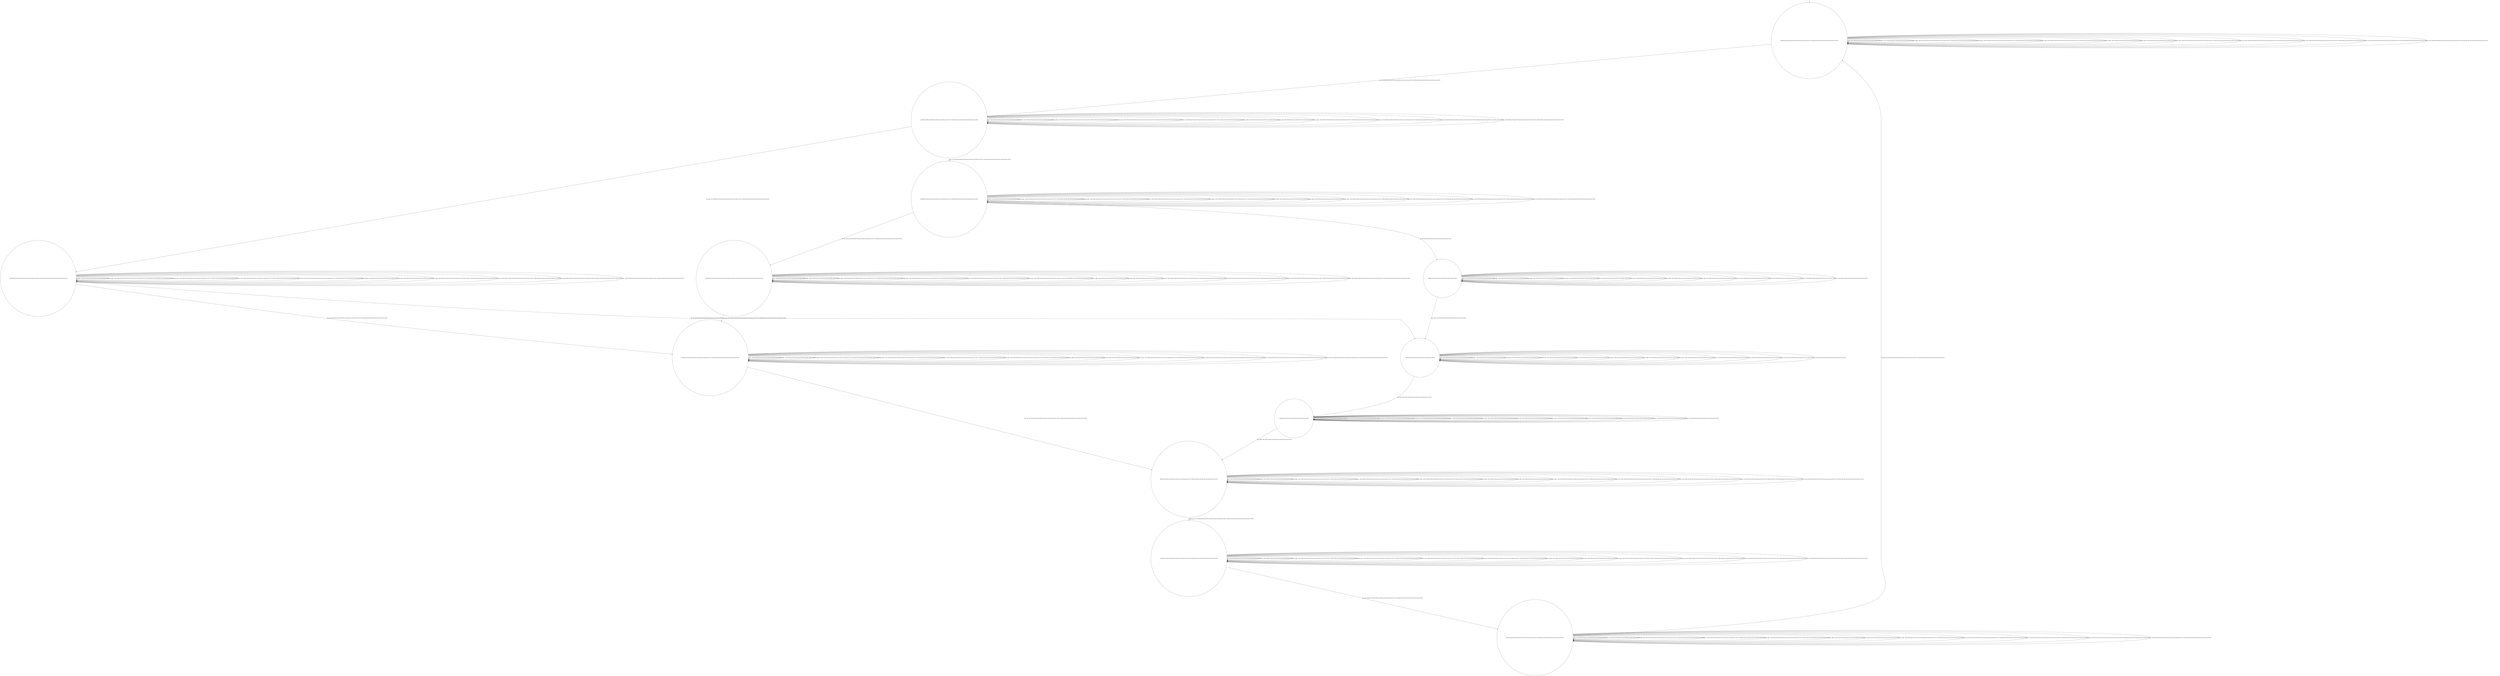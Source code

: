 digraph g {
	edge [lblstyle="above, sloped"];
	s0 [shape="circle" label="0@[((EUR and TEA and TON and not DOL and not CAP and not COF) or (EUR and TEA and CAP and TON and not DOL and not COF))]"];
	s1 [shape="circle" label="1@[((EUR and TEA and TON and not DOL and not CAP and not COF) or (EUR and TEA and CAP and TON and not DOL and not COF))]"];
	s2 [shape="circle" label="2@[((EUR and TEA and TON and not DOL and not CAP and not COF) or (EUR and TEA and CAP and TON and not DOL and not COF))]"];
	s3 [shape="circle" label="3@[((EUR and TEA and TON and not DOL and not CAP and not COF) or (EUR and TEA and CAP and TON and not DOL and not COF))]"];
	s4 [shape="circle" label="4@[((EUR and TEA and TON and not DOL and not CAP and not COF) or (EUR and TEA and CAP and TON and not DOL and not COF))]"];
	s5 [shape="circle" label="5@[((EUR and TEA and TON and not DOL and not CAP and not COF) or (EUR and TEA and CAP and TON and not DOL and not COF))]"];
	s6 [shape="circle" label="6@[((EUR and TEA and TON and not DOL and not CAP and not COF) or (EUR and TEA and CAP and TON and not DOL and not COF))]"];
	s7 [shape="circle" label="7@[((EUR and TEA and TON and not DOL and not CAP and not COF) or (EUR and TEA and CAP and TON and not DOL and not COF))]"];
	s8 [shape="circle" label="8@[((EUR and TEA and TON and not DOL and not CAP and not COF) or (EUR and TEA and CAP and TON and not DOL and not COF))]"];
	s9 [shape="circle" label="9@[((EUR and TEA and CAP and TON and not DOL and not COF))]"];
	s10 [shape="circle" label="10@[((EUR and TEA and CAP and TON and not DOL and not COF))]"];
	s11 [shape="circle" label="11@[((EUR and TEA and CAP and TON and not DOL and not COF))]"];
	s0 -> s0 [label="cap / nok() [((EUR and TEA and CAP and TON and not DOL and not COF))]"];
	s0 -> s0 [label="coffee / nok() [((EUR and TEA and CAP and TON and not DOL and not COF))]"];
	s0 -> s0 [label="cup_taken / nok() [((EUR and TEA and TON and not DOL and not CAP and not COF) or (EUR and TEA and CAP and TON and not DOL and not COF))]"];
	s0 -> s0 [label="display_done / nok() [((EUR and TEA and TON and not DOL and not CAP and not COF) or (EUR and TEA and CAP and TON and not DOL and not COF))]"];
	s0 -> s1 [label="euro / ok() [((EUR and TEA and TON and not DOL and not CAP and not COF) or (EUR and TEA and CAP and TON and not DOL and not COF))]"];
	s0 -> s0 [label="no_sugar / nok() [((EUR and TEA and TON and not DOL and not CAP and not COF) or (EUR and TEA and CAP and TON and not DOL and not COF))]"];
	s0 -> s0 [label="pour_coffee / nok() [((EUR and TEA and CAP and TON and not DOL and not COF))]"];
	s0 -> s0 [label="pour_milk / nok() [((EUR and TEA and CAP and TON and not DOL and not COF))]"];
	s0 -> s0 [label="pour_sugar / nok() [((EUR and TEA and TON and not DOL and not CAP and not COF) or (EUR and TEA and CAP and TON and not DOL and not COF))]"];
	s0 -> s0 [label="pour_tea / nok() [((EUR and TEA and TON and not DOL and not CAP and not COF) or (EUR and TEA and CAP and TON and not DOL and not COF))]"];
	s0 -> s0 [label="ring / nok() [((EUR and TEA and TON and not DOL and not CAP and not COF) or (EUR and TEA and CAP and TON and not DOL and not COF))]"];
	s0 -> s0 [label="sugar / nok() [((EUR and TEA and TON and not DOL and not CAP and not COF) or (EUR and TEA and CAP and TON and not DOL and not COF))]"];
	s0 -> s0 [label="tea / nok() [((EUR and TEA and TON and not DOL and not CAP and not COF) or (EUR and TEA and CAP and TON and not DOL and not COF))]"];
	s1 -> s1 [label="cap / nok() [((EUR and TEA and CAP and TON and not DOL and not COF))]"];
	s1 -> s1 [label="coffee / nok() [((EUR and TEA and CAP and TON and not DOL and not COF))]"];
	s1 -> s1 [label="cup_taken / nok() [((EUR and TEA and TON and not DOL and not CAP and not COF) or (EUR and TEA and CAP and TON and not DOL and not COF))]"];
	s1 -> s1 [label="display_done / nok() [((EUR and TEA and TON and not DOL and not CAP and not COF) or (EUR and TEA and CAP and TON and not DOL and not COF))]"];
	s1 -> s1 [label="euro / nok() [((EUR and TEA and TON and not DOL and not CAP and not COF) or (EUR and TEA and CAP and TON and not DOL and not COF))]"];
	s1 -> s2 [label="no_sugar / ok() [((EUR and TEA and TON and not DOL and not CAP and not COF) or (EUR and TEA and CAP and TON and not DOL and not COF))]"];
	s1 -> s1 [label="pour_coffee / nok() [((EUR and TEA and CAP and TON and not DOL and not COF))]"];
	s1 -> s1 [label="pour_milk / nok() [((EUR and TEA and CAP and TON and not DOL and not COF))]"];
	s1 -> s1 [label="pour_sugar / nok() [((EUR and TEA and TON and not DOL and not CAP and not COF) or (EUR and TEA and CAP and TON and not DOL and not COF))]"];
	s1 -> s1 [label="pour_tea / nok() [((EUR and TEA and TON and not DOL and not CAP and not COF) or (EUR and TEA and CAP and TON and not DOL and not COF))]"];
	s1 -> s1 [label="ring / nok() [((EUR and TEA and TON and not DOL and not CAP and not COF) or (EUR and TEA and CAP and TON and not DOL and not COF))]"];
	s1 -> s3 [label="sugar / ok() [((EUR and TEA and TON and not DOL and not CAP and not COF) or (EUR and TEA and CAP and TON and not DOL and not COF))]"];
	s1 -> s1 [label="tea / nok() [((EUR and TEA and TON and not DOL and not CAP and not COF) or (EUR and TEA and CAP and TON and not DOL and not COF))]"];
	s2 -> s10 [label="cap / ok() [((EUR and TEA and CAP and TON and not DOL and not COF))]"];
	s2 -> s2 [label="coffee / Ω [((EUR and TEA and CAP and TON and not DOL and not COF))]"];
	s2 -> s2 [label="cup_taken / nok() [((EUR and TEA and TON and not DOL and not CAP and not COF) or (EUR and TEA and CAP and TON and not DOL and not COF))]"];
	s2 -> s2 [label="display_done / nok() [((EUR and TEA and TON and not DOL and not CAP and not COF) or (EUR and TEA and CAP and TON and not DOL and not COF))]"];
	s2 -> s2 [label="euro / nok() [((EUR and TEA and TON and not DOL and not CAP and not COF) or (EUR and TEA and CAP and TON and not DOL and not COF))]"];
	s2 -> s2 [label="no_sugar / nok() [((EUR and TEA and TON and not DOL and not CAP and not COF) or (EUR and TEA and CAP and TON and not DOL and not COF))]"];
	s2 -> s2 [label="pour_coffee / nok() [((EUR and TEA and CAP and TON and not DOL and not COF))]"];
	s2 -> s2 [label="pour_milk / nok() [((EUR and TEA and CAP and TON and not DOL and not COF))]"];
	s2 -> s2 [label="pour_sugar / nok() [((EUR and TEA and TON and not DOL and not CAP and not COF) or (EUR and TEA and CAP and TON and not DOL and not COF))]"];
	s2 -> s2 [label="pour_tea / nok() [((EUR and TEA and TON and not DOL and not CAP and not COF) or (EUR and TEA and CAP and TON and not DOL and not COF))]"];
	s2 -> s2 [label="ring / nok() [((EUR and TEA and TON and not DOL and not CAP and not COF) or (EUR and TEA and CAP and TON and not DOL and not COF))]"];
	s2 -> s2 [label="sugar / void() [((EUR and TEA and TON and not DOL and not CAP and not COF) or (EUR and TEA and CAP and TON and not DOL and not COF))]"];
	s2 -> s5 [label="tea / ok() [((EUR and TEA and TON and not DOL and not CAP and not COF) or (EUR and TEA and CAP and TON and not DOL and not COF))]"];
	s3 -> s9 [label="cap / ok() [((EUR and TEA and CAP and TON and not DOL and not COF))]"];
	s3 -> s3 [label="coffee / Ω [((EUR and TEA and CAP and TON and not DOL and not COF))]"];
	s3 -> s3 [label="cup_taken / nok() [((EUR and TEA and TON and not DOL and not CAP and not COF) or (EUR and TEA and CAP and TON and not DOL and not COF))]"];
	s3 -> s3 [label="display_done / nok() [((EUR and TEA and TON and not DOL and not CAP and not COF) or (EUR and TEA and CAP and TON and not DOL and not COF))]"];
	s3 -> s3 [label="euro / nok() [((EUR and TEA and TON and not DOL and not CAP and not COF) or (EUR and TEA and CAP and TON and not DOL and not COF))]"];
	s3 -> s3 [label="no_sugar / void() [((EUR and TEA and TON and not DOL and not CAP and not COF) or (EUR and TEA and CAP and TON and not DOL and not COF))]"];
	s3 -> s3 [label="pour_coffee / nok() [((EUR and TEA and CAP and TON and not DOL and not COF))]"];
	s3 -> s3 [label="pour_milk / nok() [((EUR and TEA and CAP and TON and not DOL and not COF))]"];
	s3 -> s3 [label="pour_sugar / nok() [((EUR and TEA and TON and not DOL and not CAP and not COF) or (EUR and TEA and CAP and TON and not DOL and not COF))]"];
	s3 -> s3 [label="pour_tea / nok() [((EUR and TEA and TON and not DOL and not CAP and not COF) or (EUR and TEA and CAP and TON and not DOL and not COF))]"];
	s3 -> s3 [label="ring / nok() [((EUR and TEA and TON and not DOL and not CAP and not COF) or (EUR and TEA and CAP and TON and not DOL and not COF))]"];
	s3 -> s3 [label="sugar / nok() [((EUR and TEA and TON and not DOL and not CAP and not COF) or (EUR and TEA and CAP and TON and not DOL and not COF))]"];
	s3 -> s4 [label="tea / ok() [((EUR and TEA and TON and not DOL and not CAP and not COF) or (EUR and TEA and CAP and TON and not DOL and not COF))]"];
	s4 -> s4 [label="cap / void() [((EUR and TEA and CAP and TON and not DOL and not COF))]"];
	s4 -> s4 [label="coffee / void() [((EUR and TEA and CAP and TON and not DOL and not COF))]"];
	s4 -> s4 [label="cup_taken / nok() [((EUR and TEA and TON and not DOL and not CAP and not COF) or (EUR and TEA and CAP and TON and not DOL and not COF))]"];
	s4 -> s4 [label="display_done / nok() [((EUR and TEA and TON and not DOL and not CAP and not COF) or (EUR and TEA and CAP and TON and not DOL and not COF))]"];
	s4 -> s4 [label="euro / nok() [((EUR and TEA and TON and not DOL and not CAP and not COF) or (EUR and TEA and CAP and TON and not DOL and not COF))]"];
	s4 -> s4 [label="no_sugar / nok() [((EUR and TEA and TON and not DOL and not CAP and not COF) or (EUR and TEA and CAP and TON and not DOL and not COF))]"];
	s4 -> s4 [label="pour_coffee / nok() [((EUR and TEA and CAP and TON and not DOL and not COF))]"];
	s4 -> s4 [label="pour_milk / nok() [((EUR and TEA and CAP and TON and not DOL and not COF))]"];
	s4 -> s5 [label="pour_sugar / ok() [((EUR and TEA and TON and not DOL and not CAP and not COF) or (EUR and TEA and CAP and TON and not DOL and not COF))]"];
	s4 -> s4 [label="pour_tea / nok() [((EUR and TEA and TON and not DOL and not CAP and not COF) or (EUR and TEA and CAP and TON and not DOL and not COF))]"];
	s4 -> s4 [label="ring / nok() [((EUR and TEA and TON and not DOL and not CAP and not COF) or (EUR and TEA and CAP and TON and not DOL and not COF))]"];
	s4 -> s4 [label="sugar / nok() [((EUR and TEA and TON and not DOL and not CAP and not COF) or (EUR and TEA and CAP and TON and not DOL and not COF))]"];
	s4 -> s4 [label="tea / nok() [((EUR and TEA and TON and not DOL and not CAP and not COF) or (EUR and TEA and CAP and TON and not DOL and not COF))]"];
	s5 -> s5 [label="cap / void() [((EUR and TEA and CAP and TON and not DOL and not COF))]"];
	s5 -> s5 [label="coffee / void() [((EUR and TEA and CAP and TON and not DOL and not COF))]"];
	s5 -> s5 [label="cup_taken / nok() [((EUR and TEA and TON and not DOL and not CAP and not COF) or (EUR and TEA and CAP and TON and not DOL and not COF))]"];
	s5 -> s5 [label="display_done / nok() [((EUR and TEA and TON and not DOL and not CAP and not COF) or (EUR and TEA and CAP and TON and not DOL and not COF))]"];
	s5 -> s5 [label="euro / nok() [((EUR and TEA and TON and not DOL and not CAP and not COF) or (EUR and TEA and CAP and TON and not DOL and not COF))]"];
	s5 -> s5 [label="no_sugar / nok() [((EUR and TEA and TON and not DOL and not CAP and not COF) or (EUR and TEA and CAP and TON and not DOL and not COF))]"];
	s5 -> s5 [label="pour_coffee / nok() [((EUR and TEA and CAP and TON and not DOL and not COF))]"];
	s5 -> s5 [label="pour_milk / nok() [((EUR and TEA and CAP and TON and not DOL and not COF))]"];
	s5 -> s5 [label="pour_sugar / nok() [((EUR and TEA and TON and not DOL and not CAP and not COF) or (EUR and TEA and CAP and TON and not DOL and not COF))]"];
	s5 -> s6 [label="pour_tea / ok() [((EUR and TEA and TON and not DOL and not CAP and not COF) or (EUR and TEA and CAP and TON and not DOL and not COF))]"];
	s5 -> s5 [label="ring / nok() [((EUR and TEA and TON and not DOL and not CAP and not COF) or (EUR and TEA and CAP and TON and not DOL and not COF))]"];
	s5 -> s5 [label="sugar / nok() [((EUR and TEA and TON and not DOL and not CAP and not COF) or (EUR and TEA and CAP and TON and not DOL and not COF))]"];
	s5 -> s5 [label="tea / nok() [((EUR and TEA and TON and not DOL and not CAP and not COF) or (EUR and TEA and CAP and TON and not DOL and not COF))]"];
	s6 -> s6 [label="cap / nok() [((EUR and TEA and CAP and TON and not DOL and not COF))]"];
	s6 -> s6 [label="coffee / nok() [((EUR and TEA and CAP and TON and not DOL and not COF))]"];
	s6 -> s6 [label="cup_taken / nok() [((EUR and TEA and TON and not DOL and not CAP and not COF) or (EUR and TEA and CAP and TON and not DOL and not COF))]"];
	s6 -> s7 [label="display_done / ok() [((EUR and TEA and TON and not DOL and not CAP and not COF) or (EUR and TEA and CAP and TON and not DOL and not COF))]"];
	s6 -> s6 [label="euro / nok() [((EUR and TEA and TON and not DOL and not CAP and not COF) or (EUR and TEA and CAP and TON and not DOL and not COF))]"];
	s6 -> s6 [label="no_sugar / nok() [((EUR and TEA and TON and not DOL and not CAP and not COF) or (EUR and TEA and CAP and TON and not DOL and not COF))]"];
	s6 -> s6 [label="pour_coffee / nok() [((EUR and TEA and CAP and TON and not DOL and not COF))]"];
	s6 -> s6 [label="pour_milk / nok() [((EUR and TEA and CAP and TON and not DOL and not COF))]"];
	s6 -> s6 [label="pour_sugar / nok() [((EUR and TEA and TON and not DOL and not CAP and not COF) or (EUR and TEA and CAP and TON and not DOL and not COF))]"];
	s6 -> s6 [label="pour_tea / nok() [((EUR and TEA and TON and not DOL and not CAP and not COF) or (EUR and TEA and CAP and TON and not DOL and not COF))]"];
	s6 -> s6 [label="ring / nok() [((EUR and TEA and TON and not DOL and not CAP and not COF) or (EUR and TEA and CAP and TON and not DOL and not COF))]"];
	s6 -> s6 [label="sugar / nok() [((EUR and TEA and TON and not DOL and not CAP and not COF) or (EUR and TEA and CAP and TON and not DOL and not COF))]"];
	s6 -> s6 [label="tea / nok() [((EUR and TEA and TON and not DOL and not CAP and not COF) or (EUR and TEA and CAP and TON and not DOL and not COF))]"];
	s7 -> s7 [label="cap / nok() [((EUR and TEA and CAP and TON and not DOL and not COF))]"];
	s7 -> s7 [label="coffee / nok() [((EUR and TEA and CAP and TON and not DOL and not COF))]"];
	s7 -> s7 [label="cup_taken / nok() [((EUR and TEA and TON and not DOL and not CAP and not COF) or (EUR and TEA and CAP and TON and not DOL and not COF))]"];
	s7 -> s7 [label="display_done / nok() [((EUR and TEA and TON and not DOL and not CAP and not COF) or (EUR and TEA and CAP and TON and not DOL and not COF))]"];
	s7 -> s7 [label="euro / nok() [((EUR and TEA and TON and not DOL and not CAP and not COF) or (EUR and TEA and CAP and TON and not DOL and not COF))]"];
	s7 -> s7 [label="no_sugar / nok() [((EUR and TEA and TON and not DOL and not CAP and not COF) or (EUR and TEA and CAP and TON and not DOL and not COF))]"];
	s7 -> s7 [label="pour_coffee / nok() [((EUR and TEA and CAP and TON and not DOL and not COF))]"];
	s7 -> s7 [label="pour_milk / nok() [((EUR and TEA and CAP and TON and not DOL and not COF))]"];
	s7 -> s7 [label="pour_sugar / nok() [((EUR and TEA and TON and not DOL and not CAP and not COF) or (EUR and TEA and CAP and TON and not DOL and not COF))]"];
	s7 -> s7 [label="pour_tea / nok() [((EUR and TEA and TON and not DOL and not CAP and not COF) or (EUR and TEA and CAP and TON and not DOL and not COF))]"];
	s7 -> s8 [label="ring / ok() [((EUR and TEA and TON and not DOL and not CAP and not COF) or (EUR and TEA and CAP and TON and not DOL and not COF))]"];
	s7 -> s7 [label="sugar / nok() [((EUR and TEA and TON and not DOL and not CAP and not COF) or (EUR and TEA and CAP and TON and not DOL and not COF))]"];
	s7 -> s7 [label="tea / nok() [((EUR and TEA and TON and not DOL and not CAP and not COF) or (EUR and TEA and CAP and TON and not DOL and not COF))]"];
	s8 -> s8 [label="cap / nok() [((EUR and TEA and CAP and TON and not DOL and not COF))]"];
	s8 -> s8 [label="coffee / nok() [((EUR and TEA and CAP and TON and not DOL and not COF))]"];
	s8 -> s0 [label="cup_taken / ok() [((EUR and TEA and TON and not DOL and not CAP and not COF) or (EUR and TEA and CAP and TON and not DOL and not COF))]"];
	s8 -> s8 [label="display_done / nok() [((EUR and TEA and TON and not DOL and not CAP and not COF) or (EUR and TEA and CAP and TON and not DOL and not COF))]"];
	s8 -> s8 [label="euro / nok() [((EUR and TEA and TON and not DOL and not CAP and not COF) or (EUR and TEA and CAP and TON and not DOL and not COF))]"];
	s8 -> s8 [label="no_sugar / nok() [((EUR and TEA and TON and not DOL and not CAP and not COF) or (EUR and TEA and CAP and TON and not DOL and not COF))]"];
	s8 -> s8 [label="pour_coffee / nok() [((EUR and TEA and CAP and TON and not DOL and not COF))]"];
	s8 -> s8 [label="pour_milk / nok() [((EUR and TEA and CAP and TON and not DOL and not COF))]"];
	s8 -> s8 [label="pour_sugar / nok() [((EUR and TEA and TON and not DOL and not CAP and not COF) or (EUR and TEA and CAP and TON and not DOL and not COF))]"];
	s8 -> s8 [label="pour_tea / nok() [((EUR and TEA and TON and not DOL and not CAP and not COF) or (EUR and TEA and CAP and TON and not DOL and not COF))]"];
	s8 -> s8 [label="ring / nok() [((EUR and TEA and TON and not DOL and not CAP and not COF) or (EUR and TEA and CAP and TON and not DOL and not COF))]"];
	s8 -> s8 [label="sugar / nok() [((EUR and TEA and TON and not DOL and not CAP and not COF) or (EUR and TEA and CAP and TON and not DOL and not COF))]"];
	s8 -> s8 [label="tea / nok() [((EUR and TEA and TON and not DOL and not CAP and not COF) or (EUR and TEA and CAP and TON and not DOL and not COF))]"];
	s9 -> s9 [label="cap / nok() [((EUR and TEA and CAP and TON and not DOL and not COF))]"];
	s9 -> s9 [label="coffee / void() [((EUR and TEA and CAP and TON and not DOL and not COF))]"];
	s9 -> s9 [label="cup_taken / nok() [((EUR and TEA and CAP and TON and not DOL and not COF))]"];
	s9 -> s9 [label="display_done / nok() [((EUR and TEA and CAP and TON and not DOL and not COF))]"];
	s9 -> s9 [label="euro / nok() [((EUR and TEA and CAP and TON and not DOL and not COF))]"];
	s9 -> s9 [label="no_sugar / nok() [((EUR and TEA and CAP and TON and not DOL and not COF))]"];
	s9 -> s9 [label="pour_coffee / nok() [((EUR and TEA and CAP and TON and not DOL and not COF))]"];
	s9 -> s9 [label="pour_milk / nok() [((EUR and TEA and CAP and TON and not DOL and not COF))]"];
	s9 -> s10 [label="pour_sugar / ok() [((EUR and TEA and CAP and TON and not DOL and not COF))]"];
	s9 -> s9 [label="pour_tea / nok() [((EUR and TEA and CAP and TON and not DOL and not COF))]"];
	s9 -> s9 [label="ring / nok() [((EUR and TEA and CAP and TON and not DOL and not COF))]"];
	s9 -> s9 [label="sugar / nok() [((EUR and TEA and CAP and TON and not DOL and not COF))]"];
	s9 -> s9 [label="tea / void() [((EUR and TEA and CAP and TON and not DOL and not COF))]"];
	s10 -> s10 [label="cap / nok() [((EUR and TEA and CAP and TON and not DOL and not COF))]"];
	s10 -> s10 [label="coffee / void() [((EUR and TEA and CAP and TON and not DOL and not COF))]"];
	s10 -> s10 [label="cup_taken / nok() [((EUR and TEA and CAP and TON and not DOL and not COF))]"];
	s10 -> s10 [label="display_done / nok() [((EUR and TEA and CAP and TON and not DOL and not COF))]"];
	s10 -> s10 [label="euro / nok() [((EUR and TEA and CAP and TON and not DOL and not COF))]"];
	s10 -> s10 [label="no_sugar / nok() [((EUR and TEA and CAP and TON and not DOL and not COF))]"];
	s10 -> s10 [label="pour_coffee / nok() [((EUR and TEA and CAP and TON and not DOL and not COF))]"];
	s10 -> s11 [label="pour_milk / ok() [((EUR and TEA and CAP and TON and not DOL and not COF))]"];
	s10 -> s10 [label="pour_sugar / nok() [((EUR and TEA and CAP and TON and not DOL and not COF))]"];
	s10 -> s10 [label="pour_tea / nok() [((EUR and TEA and CAP and TON and not DOL and not COF))]"];
	s10 -> s10 [label="ring / nok() [((EUR and TEA and CAP and TON and not DOL and not COF))]"];
	s10 -> s10 [label="sugar / nok() [((EUR and TEA and CAP and TON and not DOL and not COF))]"];
	s10 -> s10 [label="tea / void() [((EUR and TEA and CAP and TON and not DOL and not COF))]"];
	s11 -> s11 [label="cap / nok() [((EUR and TEA and CAP and TON and not DOL and not COF))]"];
	s11 -> s11 [label="coffee / nok() [((EUR and TEA and CAP and TON and not DOL and not COF))]"];
	s11 -> s11 [label="cup_taken / nok() [((EUR and TEA and CAP and TON and not DOL and not COF))]"];
	s11 -> s11 [label="display_done / nok() [((EUR and TEA and CAP and TON and not DOL and not COF))]"];
	s11 -> s11 [label="euro / nok() [((EUR and TEA and CAP and TON and not DOL and not COF))]"];
	s11 -> s11 [label="no_sugar / nok() [((EUR and TEA and CAP and TON and not DOL and not COF))]"];
	s11 -> s6 [label="pour_coffee / ok() [((EUR and TEA and CAP and TON and not DOL and not COF))]"];
	s11 -> s11 [label="pour_milk / nok() [((EUR and TEA and CAP and TON and not DOL and not COF))]"];
	s11 -> s11 [label="pour_sugar / nok() [((EUR and TEA and CAP and TON and not DOL and not COF))]"];
	s11 -> s11 [label="pour_tea / nok() [((EUR and TEA and CAP and TON and not DOL and not COF))]"];
	s11 -> s11 [label="ring / nok() [((EUR and TEA and CAP and TON and not DOL and not COF))]"];
	s11 -> s11 [label="sugar / nok() [((EUR and TEA and CAP and TON and not DOL and not COF))]"];
	s11 -> s11 [label="tea / nok() [((EUR and TEA and CAP and TON and not DOL and not COF))]"];
	__start0 [label="" shape="none" width="0" height="0"];
	__start0 -> s0;
}